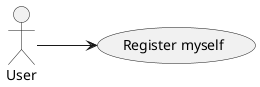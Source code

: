 @startuml
'https://plantuml.com/use-case-diagram
left to right direction


"User" --> (Register myself)
@enduml